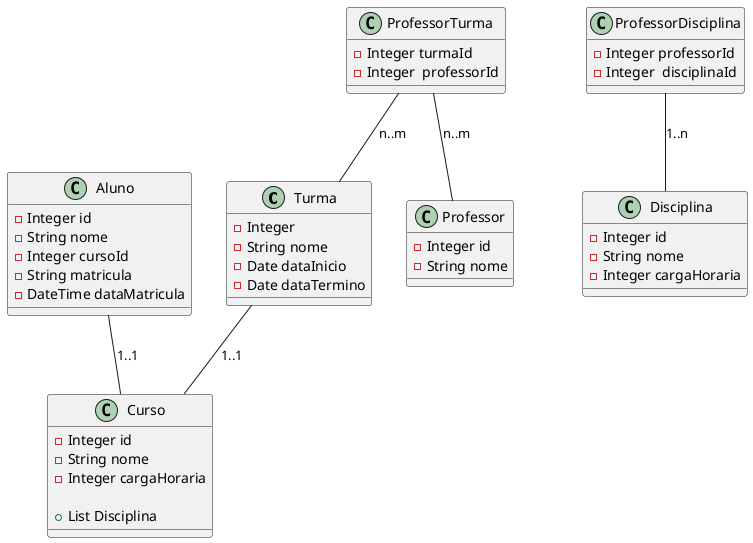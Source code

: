 @startuml escolaws 
class Turma {
    -Integer
    -String nome
    -Date dataInicio
    -Date dataTermino
}
class Curso {
    -Integer id
    -String nome
    -Integer cargaHoraria

    +List Disciplina
}

class Disciplina {
    -Integer id
    -String nome
    -Integer cargaHoraria
}

class Professor{
    -Integer id
    -String nome
}

class ProfessorTurma {
    -Integer turmaId
    -Integer  professorId
}

class ProfessorDisciplina{
    -Integer professorId
    -Integer  disciplinaId
}

class Aluno {
    -Integer id
    -String nome
    -Integer cursoId
    -String matricula
    -DateTime dataMatricula
}

Turma -- Curso: 1..1
ProfessorTurma -- Professor: n..m
ProfessorTurma -- Turma: n..m
ProfessorDisciplina -- Disciplina: 1..n
Aluno -- Curso: 1..1



@enduml